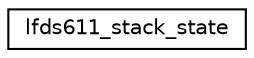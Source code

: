 digraph "Graphical Class Hierarchy"
{
 // LATEX_PDF_SIZE
  edge [fontname="Helvetica",fontsize="10",labelfontname="Helvetica",labelfontsize="10"];
  node [fontname="Helvetica",fontsize="10",shape=record];
  rankdir="LR";
  Node0 [label="lfds611_stack_state",height=0.2,width=0.4,color="black", fillcolor="white", style="filled",URL="$structlfds611__stack__state.html",tooltip=" "];
}
